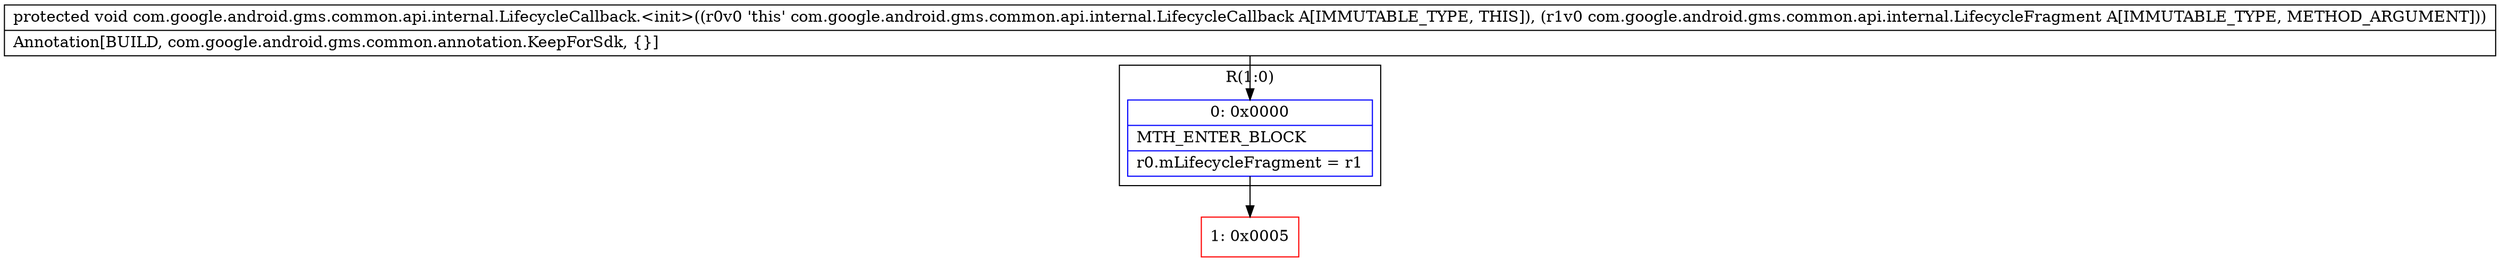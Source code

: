 digraph "CFG forcom.google.android.gms.common.api.internal.LifecycleCallback.\<init\>(Lcom\/google\/android\/gms\/common\/api\/internal\/LifecycleFragment;)V" {
subgraph cluster_Region_1076737504 {
label = "R(1:0)";
node [shape=record,color=blue];
Node_0 [shape=record,label="{0\:\ 0x0000|MTH_ENTER_BLOCK\l|r0.mLifecycleFragment = r1\l}"];
}
Node_1 [shape=record,color=red,label="{1\:\ 0x0005}"];
MethodNode[shape=record,label="{protected void com.google.android.gms.common.api.internal.LifecycleCallback.\<init\>((r0v0 'this' com.google.android.gms.common.api.internal.LifecycleCallback A[IMMUTABLE_TYPE, THIS]), (r1v0 com.google.android.gms.common.api.internal.LifecycleFragment A[IMMUTABLE_TYPE, METHOD_ARGUMENT]))  | Annotation[BUILD, com.google.android.gms.common.annotation.KeepForSdk, \{\}]\l}"];
MethodNode -> Node_0;
Node_0 -> Node_1;
}

